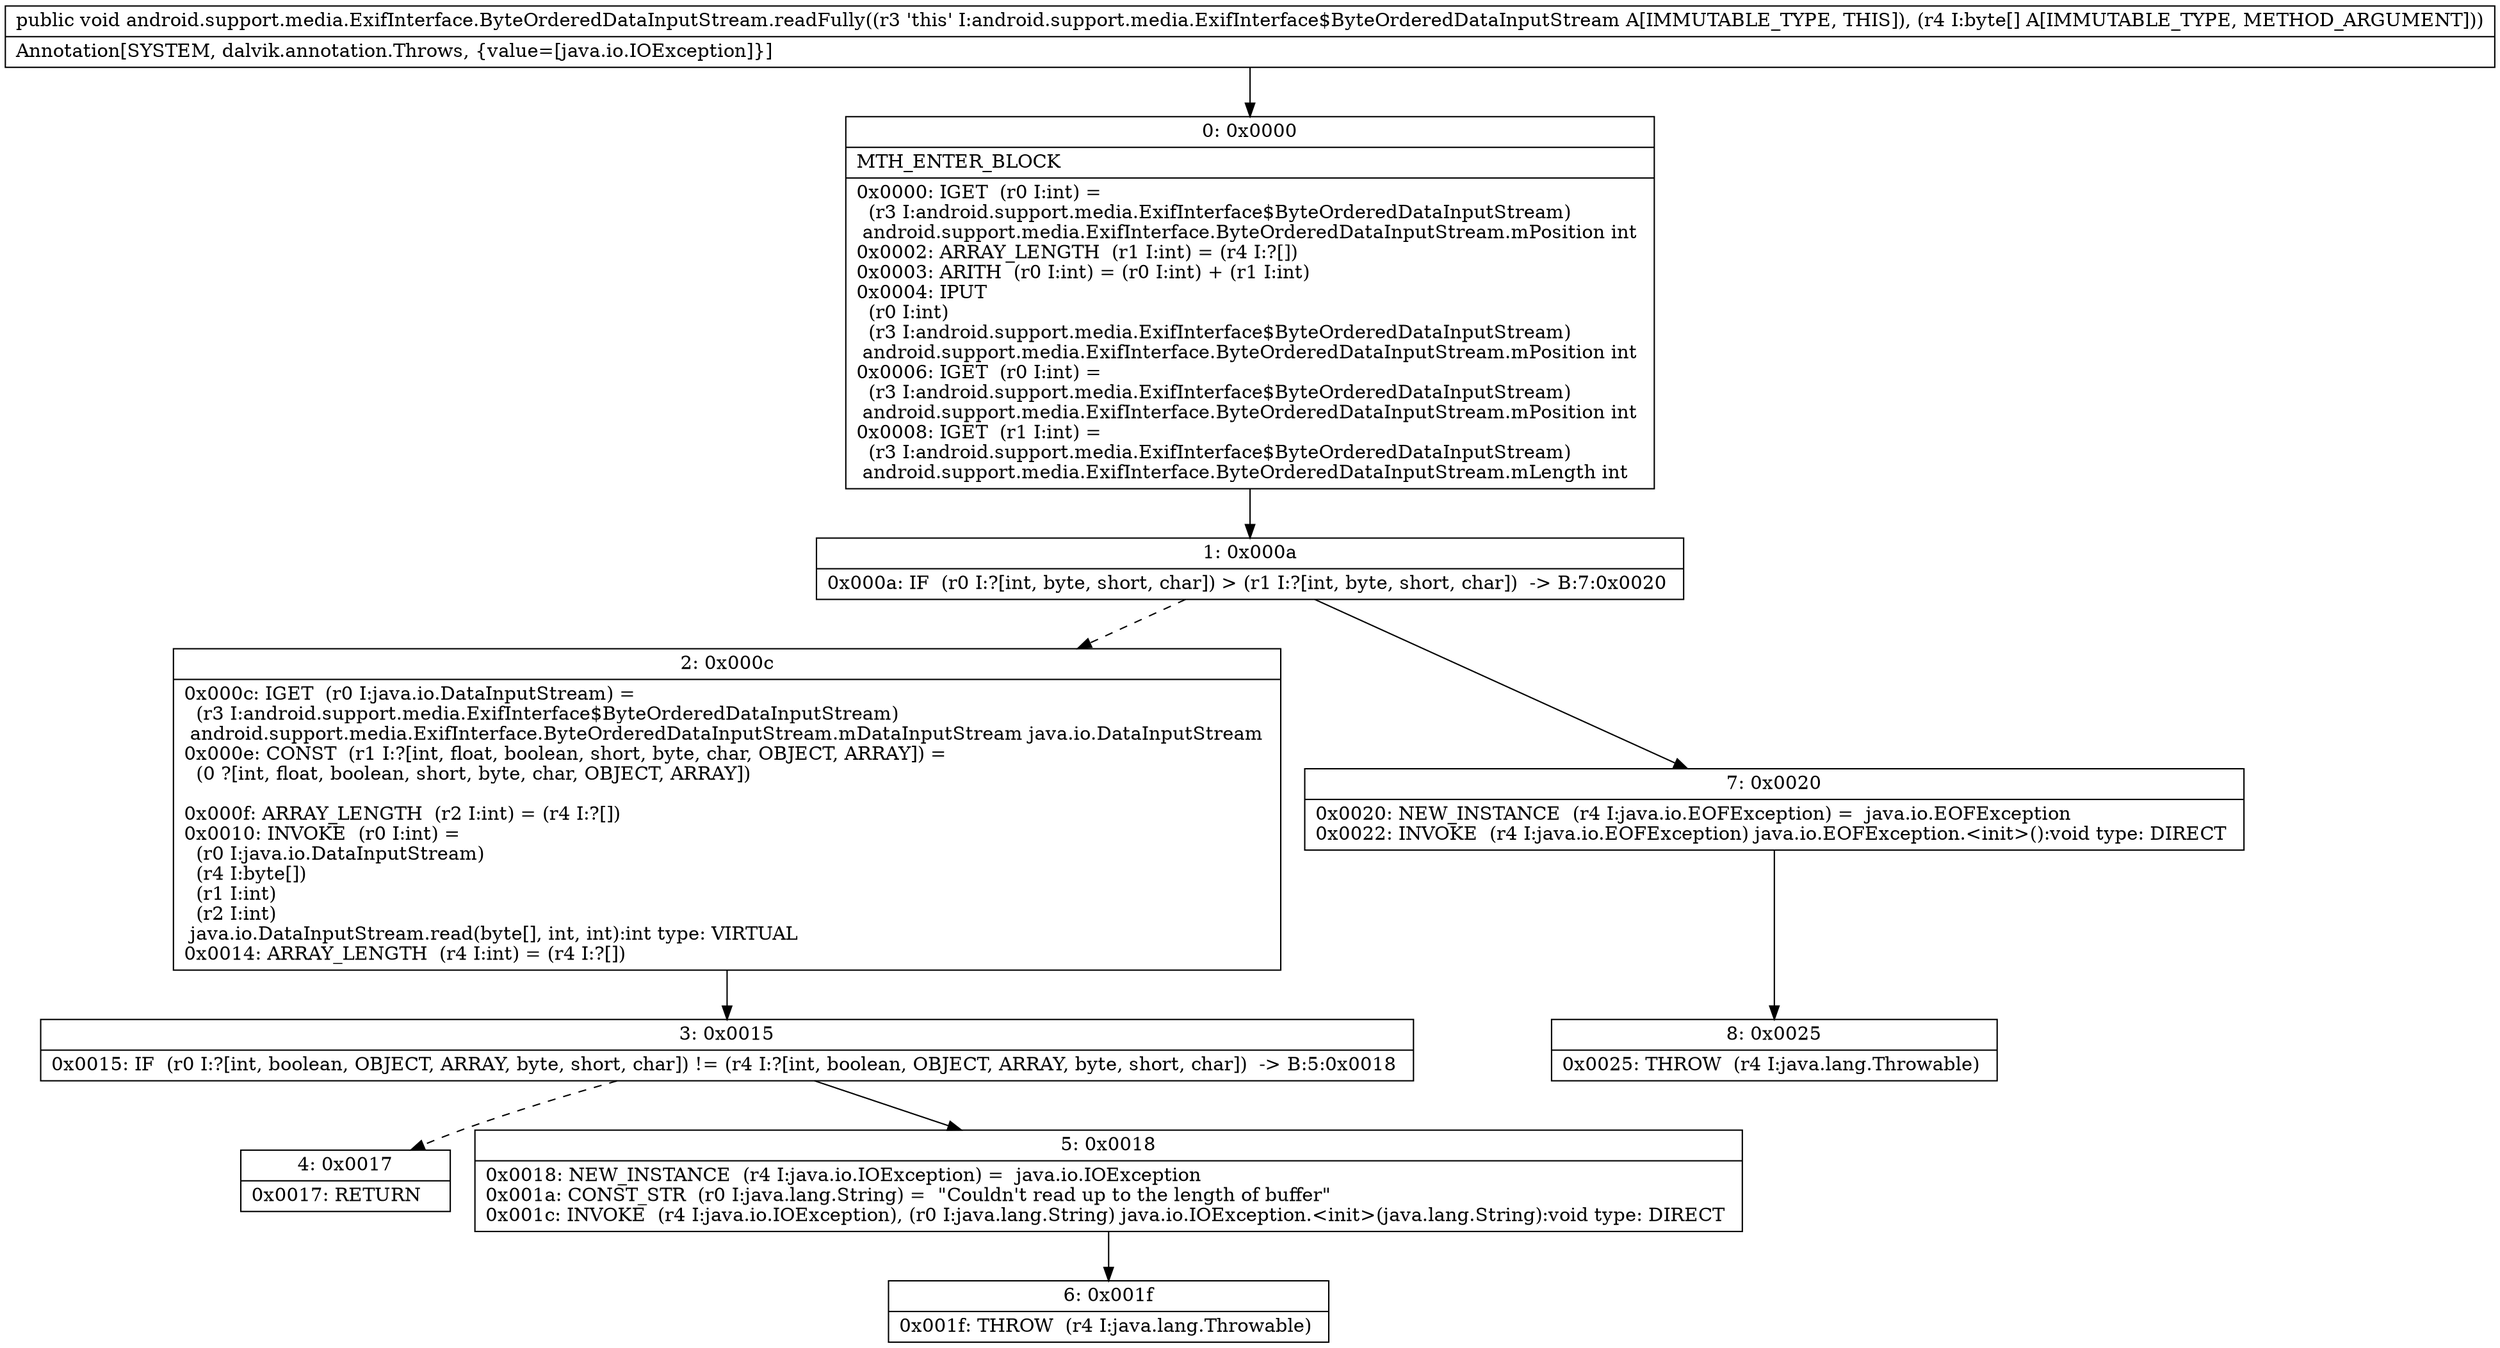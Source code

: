digraph "CFG forandroid.support.media.ExifInterface.ByteOrderedDataInputStream.readFully([B)V" {
Node_0 [shape=record,label="{0\:\ 0x0000|MTH_ENTER_BLOCK\l|0x0000: IGET  (r0 I:int) = \l  (r3 I:android.support.media.ExifInterface$ByteOrderedDataInputStream)\l android.support.media.ExifInterface.ByteOrderedDataInputStream.mPosition int \l0x0002: ARRAY_LENGTH  (r1 I:int) = (r4 I:?[]) \l0x0003: ARITH  (r0 I:int) = (r0 I:int) + (r1 I:int) \l0x0004: IPUT  \l  (r0 I:int)\l  (r3 I:android.support.media.ExifInterface$ByteOrderedDataInputStream)\l android.support.media.ExifInterface.ByteOrderedDataInputStream.mPosition int \l0x0006: IGET  (r0 I:int) = \l  (r3 I:android.support.media.ExifInterface$ByteOrderedDataInputStream)\l android.support.media.ExifInterface.ByteOrderedDataInputStream.mPosition int \l0x0008: IGET  (r1 I:int) = \l  (r3 I:android.support.media.ExifInterface$ByteOrderedDataInputStream)\l android.support.media.ExifInterface.ByteOrderedDataInputStream.mLength int \l}"];
Node_1 [shape=record,label="{1\:\ 0x000a|0x000a: IF  (r0 I:?[int, byte, short, char]) \> (r1 I:?[int, byte, short, char])  \-\> B:7:0x0020 \l}"];
Node_2 [shape=record,label="{2\:\ 0x000c|0x000c: IGET  (r0 I:java.io.DataInputStream) = \l  (r3 I:android.support.media.ExifInterface$ByteOrderedDataInputStream)\l android.support.media.ExifInterface.ByteOrderedDataInputStream.mDataInputStream java.io.DataInputStream \l0x000e: CONST  (r1 I:?[int, float, boolean, short, byte, char, OBJECT, ARRAY]) = \l  (0 ?[int, float, boolean, short, byte, char, OBJECT, ARRAY])\l \l0x000f: ARRAY_LENGTH  (r2 I:int) = (r4 I:?[]) \l0x0010: INVOKE  (r0 I:int) = \l  (r0 I:java.io.DataInputStream)\l  (r4 I:byte[])\l  (r1 I:int)\l  (r2 I:int)\l java.io.DataInputStream.read(byte[], int, int):int type: VIRTUAL \l0x0014: ARRAY_LENGTH  (r4 I:int) = (r4 I:?[]) \l}"];
Node_3 [shape=record,label="{3\:\ 0x0015|0x0015: IF  (r0 I:?[int, boolean, OBJECT, ARRAY, byte, short, char]) != (r4 I:?[int, boolean, OBJECT, ARRAY, byte, short, char])  \-\> B:5:0x0018 \l}"];
Node_4 [shape=record,label="{4\:\ 0x0017|0x0017: RETURN   \l}"];
Node_5 [shape=record,label="{5\:\ 0x0018|0x0018: NEW_INSTANCE  (r4 I:java.io.IOException) =  java.io.IOException \l0x001a: CONST_STR  (r0 I:java.lang.String) =  \"Couldn't read up to the length of buffer\" \l0x001c: INVOKE  (r4 I:java.io.IOException), (r0 I:java.lang.String) java.io.IOException.\<init\>(java.lang.String):void type: DIRECT \l}"];
Node_6 [shape=record,label="{6\:\ 0x001f|0x001f: THROW  (r4 I:java.lang.Throwable) \l}"];
Node_7 [shape=record,label="{7\:\ 0x0020|0x0020: NEW_INSTANCE  (r4 I:java.io.EOFException) =  java.io.EOFException \l0x0022: INVOKE  (r4 I:java.io.EOFException) java.io.EOFException.\<init\>():void type: DIRECT \l}"];
Node_8 [shape=record,label="{8\:\ 0x0025|0x0025: THROW  (r4 I:java.lang.Throwable) \l}"];
MethodNode[shape=record,label="{public void android.support.media.ExifInterface.ByteOrderedDataInputStream.readFully((r3 'this' I:android.support.media.ExifInterface$ByteOrderedDataInputStream A[IMMUTABLE_TYPE, THIS]), (r4 I:byte[] A[IMMUTABLE_TYPE, METHOD_ARGUMENT]))  | Annotation[SYSTEM, dalvik.annotation.Throws, \{value=[java.io.IOException]\}]\l}"];
MethodNode -> Node_0;
Node_0 -> Node_1;
Node_1 -> Node_2[style=dashed];
Node_1 -> Node_7;
Node_2 -> Node_3;
Node_3 -> Node_4[style=dashed];
Node_3 -> Node_5;
Node_5 -> Node_6;
Node_7 -> Node_8;
}

